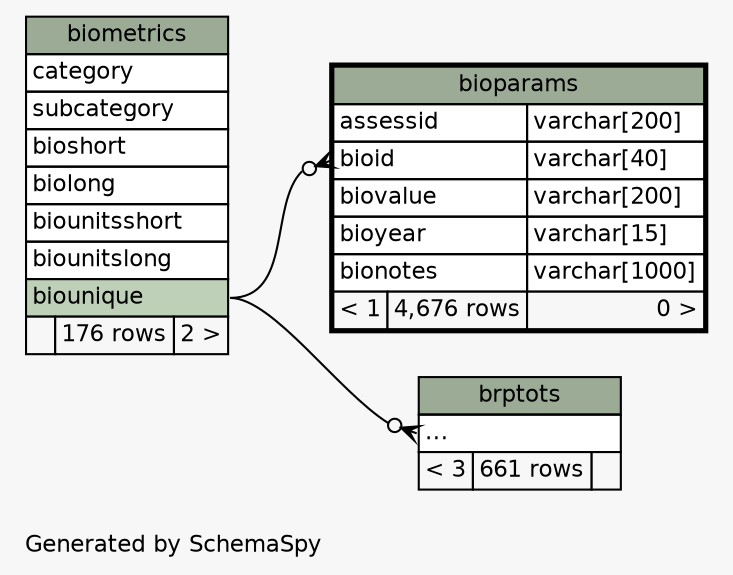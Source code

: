 // dot 2.28.0 on Mac OS X 10.6.8
// SchemaSpy rev 590
digraph "twoDegreesRelationshipsDiagram" {
  graph [
    rankdir="RL"
    bgcolor="#f7f7f7"
    label="\nGenerated by SchemaSpy"
    labeljust="l"
    nodesep="0.18"
    ranksep="0.46"
    fontname="Helvetica"
    fontsize="11"
  ];
  node [
    fontname="Helvetica"
    fontsize="11"
    shape="plaintext"
  ];
  edge [
    arrowsize="0.8"
  ];
  "bioparams":"bioid":w -> "biometrics":"biounique":e [arrowhead=none dir=back arrowtail=crowodot];
  "brptots":"elipses":w -> "biometrics":"biounique":e [arrowhead=none dir=back arrowtail=crowodot];
  "biometrics" [
    label=<
    <TABLE BORDER="0" CELLBORDER="1" CELLSPACING="0" BGCOLOR="#ffffff">
      <TR><TD COLSPAN="3" BGCOLOR="#9bab96" ALIGN="CENTER">biometrics</TD></TR>
      <TR><TD PORT="category" COLSPAN="3" ALIGN="LEFT">category</TD></TR>
      <TR><TD PORT="subcategory" COLSPAN="3" ALIGN="LEFT">subcategory</TD></TR>
      <TR><TD PORT="bioshort" COLSPAN="3" ALIGN="LEFT">bioshort</TD></TR>
      <TR><TD PORT="biolong" COLSPAN="3" ALIGN="LEFT">biolong</TD></TR>
      <TR><TD PORT="biounitsshort" COLSPAN="3" ALIGN="LEFT">biounitsshort</TD></TR>
      <TR><TD PORT="biounitslong" COLSPAN="3" ALIGN="LEFT">biounitslong</TD></TR>
      <TR><TD PORT="biounique" COLSPAN="3" BGCOLOR="#bed1b8" ALIGN="LEFT">biounique</TD></TR>
      <TR><TD ALIGN="LEFT" BGCOLOR="#f7f7f7">  </TD><TD ALIGN="RIGHT" BGCOLOR="#f7f7f7">176 rows</TD><TD ALIGN="RIGHT" BGCOLOR="#f7f7f7">2 &gt;</TD></TR>
    </TABLE>>
    URL="biometrics.html"
    tooltip="biometrics"
  ];
  "bioparams" [
    label=<
    <TABLE BORDER="2" CELLBORDER="1" CELLSPACING="0" BGCOLOR="#ffffff">
      <TR><TD COLSPAN="3" BGCOLOR="#9bab96" ALIGN="CENTER">bioparams</TD></TR>
      <TR><TD PORT="assessid" COLSPAN="2" ALIGN="LEFT">assessid</TD><TD PORT="assessid.type" ALIGN="LEFT">varchar[200]</TD></TR>
      <TR><TD PORT="bioid" COLSPAN="2" ALIGN="LEFT">bioid</TD><TD PORT="bioid.type" ALIGN="LEFT">varchar[40]</TD></TR>
      <TR><TD PORT="biovalue" COLSPAN="2" ALIGN="LEFT">biovalue</TD><TD PORT="biovalue.type" ALIGN="LEFT">varchar[200]</TD></TR>
      <TR><TD PORT="bioyear" COLSPAN="2" ALIGN="LEFT">bioyear</TD><TD PORT="bioyear.type" ALIGN="LEFT">varchar[15]</TD></TR>
      <TR><TD PORT="bionotes" COLSPAN="2" ALIGN="LEFT">bionotes</TD><TD PORT="bionotes.type" ALIGN="LEFT">varchar[1000]</TD></TR>
      <TR><TD ALIGN="LEFT" BGCOLOR="#f7f7f7">&lt; 1</TD><TD ALIGN="RIGHT" BGCOLOR="#f7f7f7">4,676 rows</TD><TD ALIGN="RIGHT" BGCOLOR="#f7f7f7">0 &gt;</TD></TR>
    </TABLE>>
    URL="bioparams.html"
    tooltip="bioparams"
  ];
  "brptots" [
    label=<
    <TABLE BORDER="0" CELLBORDER="1" CELLSPACING="0" BGCOLOR="#ffffff">
      <TR><TD COLSPAN="3" BGCOLOR="#9bab96" ALIGN="CENTER">brptots</TD></TR>
      <TR><TD PORT="elipses" COLSPAN="3" ALIGN="LEFT">...</TD></TR>
      <TR><TD ALIGN="LEFT" BGCOLOR="#f7f7f7">&lt; 3</TD><TD ALIGN="RIGHT" BGCOLOR="#f7f7f7">661 rows</TD><TD ALIGN="RIGHT" BGCOLOR="#f7f7f7">  </TD></TR>
    </TABLE>>
    URL="brptots.html"
    tooltip="brptots"
  ];
}

